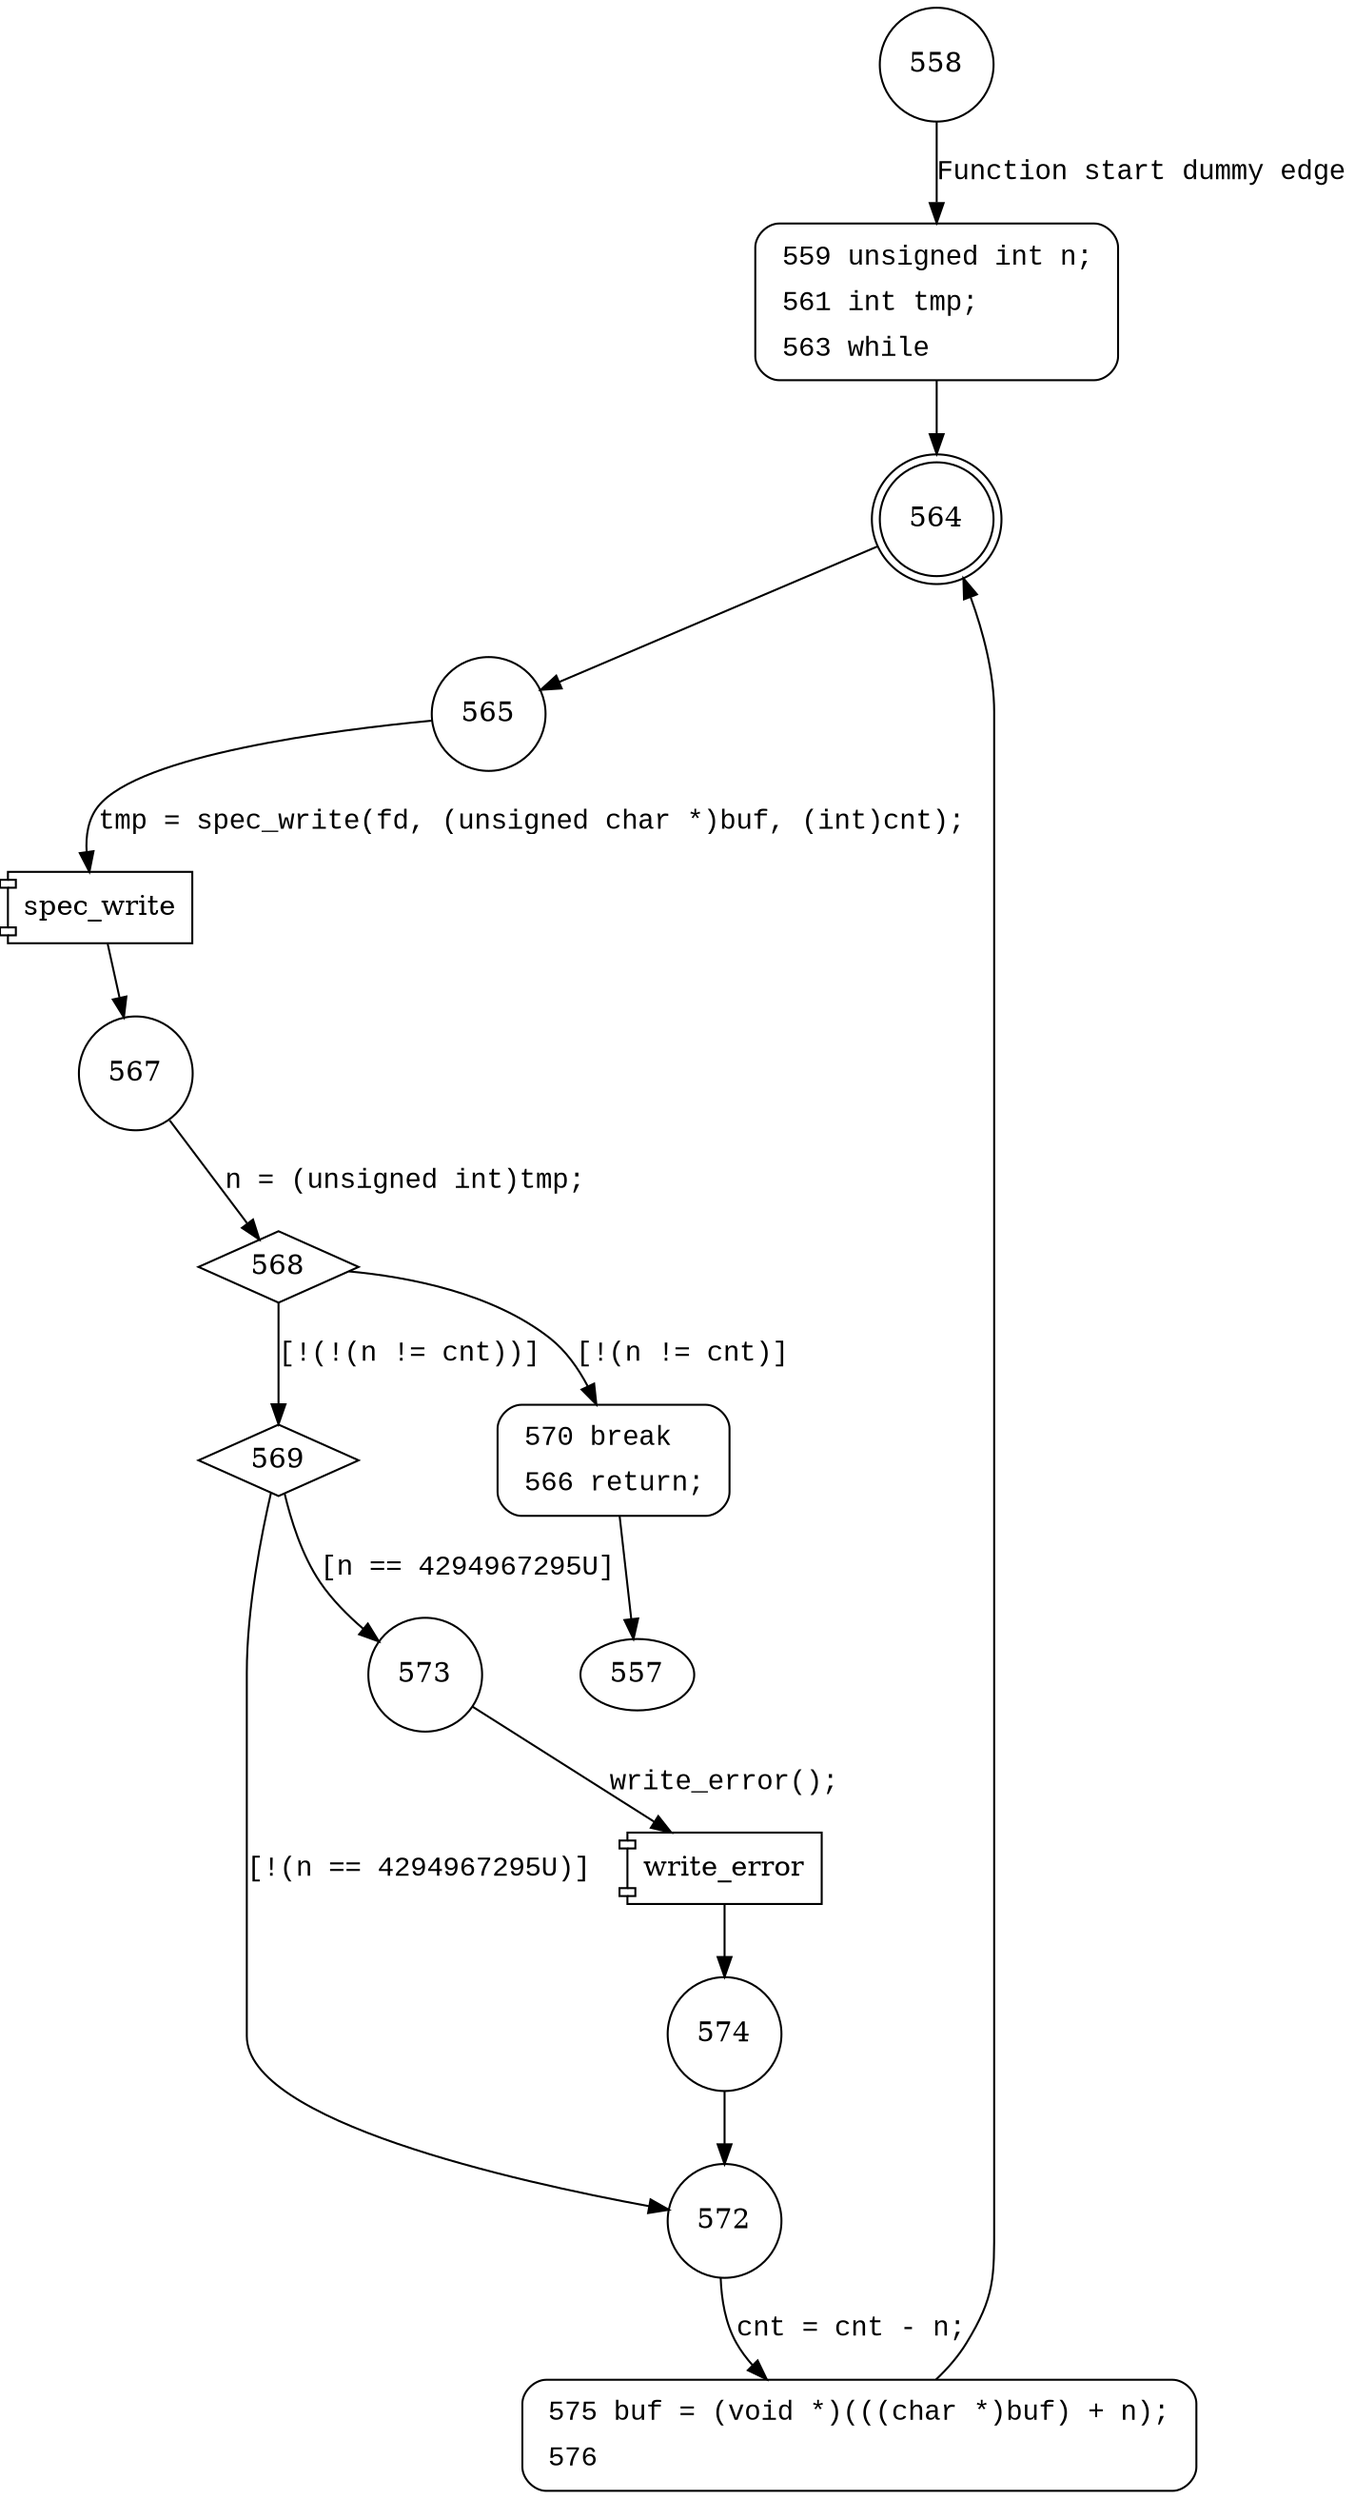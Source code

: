 digraph write_buf {
558 [shape="circle"]
559 [shape="circle"]
564 [shape="doublecircle"]
565 [shape="circle"]
567 [shape="circle"]
568 [shape="diamond"]
569 [shape="diamond"]
570 [shape="circle"]
572 [shape="circle"]
573 [shape="circle"]
574 [shape="circle"]
575 [shape="circle"]
559 [style="filled,bold" penwidth="1" fillcolor="white" fontname="Courier New" shape="Mrecord" label=<<table border="0" cellborder="0" cellpadding="3" bgcolor="white"><tr><td align="right">559</td><td align="left">unsigned int n;</td></tr><tr><td align="right">561</td><td align="left">int tmp;</td></tr><tr><td align="right">563</td><td align="left">while</td></tr></table>>]
559 -> 564[label=""]
570 [style="filled,bold" penwidth="1" fillcolor="white" fontname="Courier New" shape="Mrecord" label=<<table border="0" cellborder="0" cellpadding="3" bgcolor="white"><tr><td align="right">570</td><td align="left">break</td></tr><tr><td align="right">566</td><td align="left">return;</td></tr></table>>]
570 -> 557[label=""]
575 [style="filled,bold" penwidth="1" fillcolor="white" fontname="Courier New" shape="Mrecord" label=<<table border="0" cellborder="0" cellpadding="3" bgcolor="white"><tr><td align="right">575</td><td align="left">buf = (void *)(((char *)buf) + n);</td></tr><tr><td align="right">576</td><td align="left"></td></tr></table>>]
575 -> 564[label=""]
558 -> 559 [label="Function start dummy edge" fontname="Courier New"]
564 -> 565 [label="" fontname="Courier New"]
100066 [shape="component" label="spec_write"]
565 -> 100066 [label="tmp = spec_write(fd, (unsigned char *)buf, (int)cnt);" fontname="Courier New"]
100066 -> 567 [label="" fontname="Courier New"]
568 -> 569 [label="[!(!(n != cnt))]" fontname="Courier New"]
568 -> 570 [label="[!(n != cnt)]" fontname="Courier New"]
569 -> 572 [label="[!(n == 4294967295U)]" fontname="Courier New"]
569 -> 573 [label="[n == 4294967295U]" fontname="Courier New"]
100067 [shape="component" label="write_error"]
573 -> 100067 [label="write_error();" fontname="Courier New"]
100067 -> 574 [label="" fontname="Courier New"]
572 -> 575 [label="cnt = cnt - n;" fontname="Courier New"]
567 -> 568 [label="n = (unsigned int)tmp;" fontname="Courier New"]
574 -> 572 [label="" fontname="Courier New"]
}